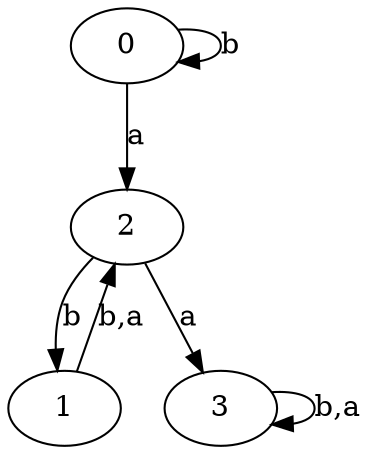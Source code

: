 digraph {
 ranksep=0.5;
 d2tdocpreamble = "\usetikzlibrary{automata}";
 d2tfigpreamble = "\tikzstyle{every state}= [ draw=blue!50,very thick,fill=blue!20]  \tikzstyle{auto}= [fill=white]";
 node [style="state"];
 edge [lblstyle="auto",topath="bend right", len=4  ]
  "0" [label="0",style = "state, initial"];
  "1" [label="1",style = "state, accepting"];
  "2" [label="2",];
  "3" [label="3",];
  "0" -> "0" [label="b",topath="loop above"];
  "0" -> "2" [label="a"];
  "1" -> "2" [label="b,a"];
  "2" -> "1" [label="b"];
  "2" -> "3" [label="a"];
  "3" -> "3" [label="b,a",topath="loop above"];
}